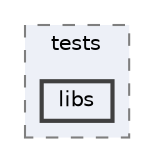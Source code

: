 digraph "env/lib/python3.12/site-packages/pandas/tests/libs"
{
 // LATEX_PDF_SIZE
  bgcolor="transparent";
  edge [fontname=Helvetica,fontsize=10,labelfontname=Helvetica,labelfontsize=10];
  node [fontname=Helvetica,fontsize=10,shape=box,height=0.2,width=0.4];
  compound=true
  subgraph clusterdir_91871cae130114fea1adc38d91e4f59c {
    graph [ bgcolor="#edf0f7", pencolor="grey50", label="tests", fontname=Helvetica,fontsize=10 style="filled,dashed", URL="dir_91871cae130114fea1adc38d91e4f59c.html",tooltip=""]
  dir_fed9362394a5d78d9efa4184f7e9bbb9 [label="libs", fillcolor="#edf0f7", color="grey25", style="filled,bold", URL="dir_fed9362394a5d78d9efa4184f7e9bbb9.html",tooltip=""];
  }
}
